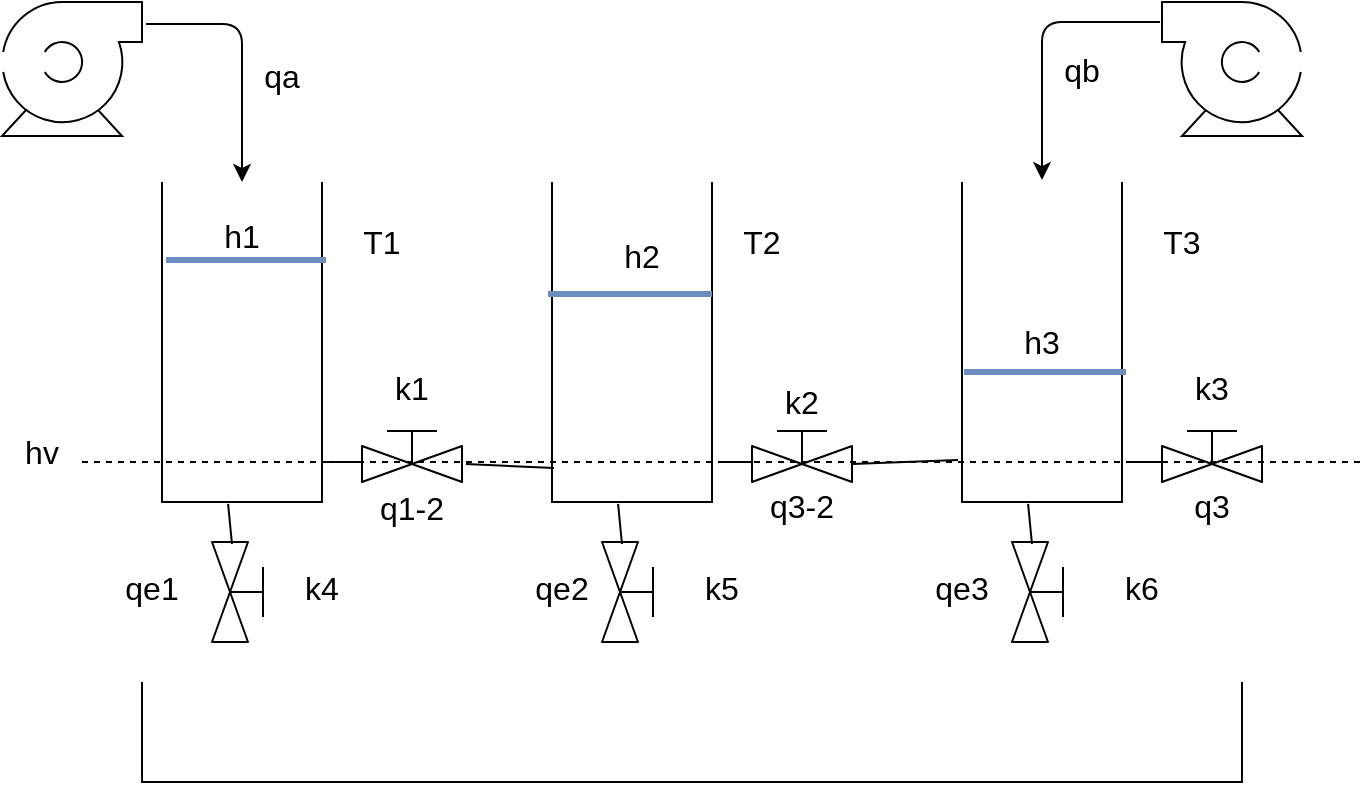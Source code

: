 <mxfile version="14.4.7" type="github">
  <diagram id="OqSoWsy9WN5iQrvl1fk3" name="Page-1">
    <mxGraphModel dx="3204" dy="1948" grid="1" gridSize="10" guides="1" tooltips="1" connect="1" arrows="1" fold="1" page="1" pageScale="1" pageWidth="700" pageHeight="500" math="0" shadow="0">
      <root>
        <mxCell id="0" />
        <mxCell id="1" parent="0" />
        <mxCell id="8x7_KLHhIjP_u6BnP_I0-1" value="" style="shape=mxgraph.pid.vessels.container,_tank,_cistern;html=1;pointerEvents=1;align=center;verticalLabelPosition=bottom;verticalAlign=top;dashed=0;" vertex="1" parent="1">
          <mxGeometry x="90" y="140" width="80" height="160" as="geometry" />
        </mxCell>
        <mxCell id="8x7_KLHhIjP_u6BnP_I0-5" value="" style="verticalLabelPosition=bottom;align=center;html=1;verticalAlign=top;pointerEvents=1;dashed=0;shape=mxgraph.pid2valves.valve;valveType=gate;actuator=man" vertex="1" parent="1">
          <mxGeometry x="190" y="260" width="50" height="30" as="geometry" />
        </mxCell>
        <mxCell id="8x7_KLHhIjP_u6BnP_I0-8" value="" style="verticalLabelPosition=bottom;align=center;html=1;verticalAlign=top;pointerEvents=1;dashed=0;shape=mxgraph.pid2valves.valve;valveType=gate;actuator=man;rotation=90;" vertex="1" parent="1">
          <mxGeometry x="105" y="330" width="50" height="30" as="geometry" />
        </mxCell>
        <mxCell id="8x7_KLHhIjP_u6BnP_I0-12" value="" style="endArrow=none;html=1;exitX=0.02;exitY=0.667;exitDx=0;exitDy=0;exitPerimeter=0;entryX=0.413;entryY=1.006;entryDx=0;entryDy=0;entryPerimeter=0;" edge="1" parent="1" source="8x7_KLHhIjP_u6BnP_I0-8" target="8x7_KLHhIjP_u6BnP_I0-1">
          <mxGeometry width="50" height="50" relative="1" as="geometry">
            <mxPoint x="30" y="450" as="sourcePoint" />
            <mxPoint x="80" y="310" as="targetPoint" />
          </mxGeometry>
        </mxCell>
        <mxCell id="8x7_KLHhIjP_u6BnP_I0-13" value="" style="endArrow=none;html=1;exitX=1.038;exitY=0.875;exitDx=0;exitDy=0;exitPerimeter=0;" edge="1" parent="1" source="8x7_KLHhIjP_u6BnP_I0-1">
          <mxGeometry width="50" height="50" relative="1" as="geometry">
            <mxPoint x="400" y="270" as="sourcePoint" />
            <mxPoint x="190" y="280" as="targetPoint" />
          </mxGeometry>
        </mxCell>
        <mxCell id="8x7_KLHhIjP_u6BnP_I0-14" value="" style="shape=mxgraph.pid.vessels.container,_tank,_cistern;html=1;pointerEvents=1;align=center;verticalLabelPosition=bottom;verticalAlign=top;dashed=0;" vertex="1" parent="1">
          <mxGeometry x="285" y="140" width="80" height="160" as="geometry" />
        </mxCell>
        <mxCell id="8x7_KLHhIjP_u6BnP_I0-15" value="" style="verticalLabelPosition=bottom;align=center;html=1;verticalAlign=top;pointerEvents=1;dashed=0;shape=mxgraph.pid2valves.valve;valveType=gate;actuator=man" vertex="1" parent="1">
          <mxGeometry x="385" y="260" width="50" height="30" as="geometry" />
        </mxCell>
        <mxCell id="8x7_KLHhIjP_u6BnP_I0-16" value="" style="verticalLabelPosition=bottom;align=center;html=1;verticalAlign=top;pointerEvents=1;dashed=0;shape=mxgraph.pid2valves.valve;valveType=gate;actuator=man;rotation=90;" vertex="1" parent="1">
          <mxGeometry x="300" y="330" width="50" height="30" as="geometry" />
        </mxCell>
        <mxCell id="8x7_KLHhIjP_u6BnP_I0-17" value="" style="endArrow=none;html=1;exitX=0.02;exitY=0.667;exitDx=0;exitDy=0;exitPerimeter=0;entryX=0.413;entryY=1.006;entryDx=0;entryDy=0;entryPerimeter=0;" edge="1" parent="1" source="8x7_KLHhIjP_u6BnP_I0-16" target="8x7_KLHhIjP_u6BnP_I0-14">
          <mxGeometry width="50" height="50" relative="1" as="geometry">
            <mxPoint x="225" y="450" as="sourcePoint" />
            <mxPoint x="275" y="310" as="targetPoint" />
          </mxGeometry>
        </mxCell>
        <mxCell id="8x7_KLHhIjP_u6BnP_I0-18" value="" style="endArrow=none;html=1;exitX=1.038;exitY=0.875;exitDx=0;exitDy=0;exitPerimeter=0;" edge="1" parent="1" source="8x7_KLHhIjP_u6BnP_I0-14">
          <mxGeometry width="50" height="50" relative="1" as="geometry">
            <mxPoint x="595" y="270" as="sourcePoint" />
            <mxPoint x="385" y="280" as="targetPoint" />
          </mxGeometry>
        </mxCell>
        <mxCell id="8x7_KLHhIjP_u6BnP_I0-19" value="" style="shape=mxgraph.pid.vessels.container,_tank,_cistern;html=1;pointerEvents=1;align=center;verticalLabelPosition=bottom;verticalAlign=top;dashed=0;" vertex="1" parent="1">
          <mxGeometry x="490" y="140" width="80" height="160" as="geometry" />
        </mxCell>
        <mxCell id="8x7_KLHhIjP_u6BnP_I0-20" value="" style="verticalLabelPosition=bottom;align=center;html=1;verticalAlign=top;pointerEvents=1;dashed=0;shape=mxgraph.pid2valves.valve;valveType=gate;actuator=man" vertex="1" parent="1">
          <mxGeometry x="590" y="260" width="50" height="30" as="geometry" />
        </mxCell>
        <mxCell id="8x7_KLHhIjP_u6BnP_I0-21" value="" style="verticalLabelPosition=bottom;align=center;html=1;verticalAlign=top;pointerEvents=1;dashed=0;shape=mxgraph.pid2valves.valve;valveType=gate;actuator=man;rotation=90;" vertex="1" parent="1">
          <mxGeometry x="505" y="330" width="50" height="30" as="geometry" />
        </mxCell>
        <mxCell id="8x7_KLHhIjP_u6BnP_I0-22" value="" style="endArrow=none;html=1;exitX=0.02;exitY=0.667;exitDx=0;exitDy=0;exitPerimeter=0;entryX=0.413;entryY=1.006;entryDx=0;entryDy=0;entryPerimeter=0;" edge="1" parent="1" source="8x7_KLHhIjP_u6BnP_I0-21" target="8x7_KLHhIjP_u6BnP_I0-19">
          <mxGeometry width="50" height="50" relative="1" as="geometry">
            <mxPoint x="430" y="450" as="sourcePoint" />
            <mxPoint x="480" y="310" as="targetPoint" />
          </mxGeometry>
        </mxCell>
        <mxCell id="8x7_KLHhIjP_u6BnP_I0-23" value="" style="endArrow=none;html=1;exitX=1.038;exitY=0.875;exitDx=0;exitDy=0;exitPerimeter=0;" edge="1" parent="1" source="8x7_KLHhIjP_u6BnP_I0-19">
          <mxGeometry width="50" height="50" relative="1" as="geometry">
            <mxPoint x="800" y="270" as="sourcePoint" />
            <mxPoint x="590" y="280" as="targetPoint" />
          </mxGeometry>
        </mxCell>
        <mxCell id="8x7_KLHhIjP_u6BnP_I0-24" value="" style="endArrow=none;html=1;exitX=1.04;exitY=0.7;exitDx=0;exitDy=0;exitPerimeter=0;entryX=0.013;entryY=0.894;entryDx=0;entryDy=0;entryPerimeter=0;" edge="1" parent="1" source="8x7_KLHhIjP_u6BnP_I0-5" target="8x7_KLHhIjP_u6BnP_I0-14">
          <mxGeometry width="50" height="50" relative="1" as="geometry">
            <mxPoint x="400" y="270" as="sourcePoint" />
            <mxPoint x="450" y="220" as="targetPoint" />
          </mxGeometry>
        </mxCell>
        <mxCell id="8x7_KLHhIjP_u6BnP_I0-25" value="" style="endArrow=none;html=1;exitX=1;exitY=0.7;exitDx=0;exitDy=0;exitPerimeter=0;entryX=-0.025;entryY=0.869;entryDx=0;entryDy=0;entryPerimeter=0;" edge="1" parent="1" source="8x7_KLHhIjP_u6BnP_I0-15" target="8x7_KLHhIjP_u6BnP_I0-19">
          <mxGeometry width="50" height="50" relative="1" as="geometry">
            <mxPoint x="460" y="300" as="sourcePoint" />
            <mxPoint x="510" y="250" as="targetPoint" />
          </mxGeometry>
        </mxCell>
        <mxCell id="8x7_KLHhIjP_u6BnP_I0-26" value="" style="endArrow=none;dashed=1;html=1;" edge="1" parent="1">
          <mxGeometry width="50" height="50" relative="1" as="geometry">
            <mxPoint x="50" y="280" as="sourcePoint" />
            <mxPoint x="690" y="280" as="targetPoint" />
          </mxGeometry>
        </mxCell>
        <mxCell id="8x7_KLHhIjP_u6BnP_I0-28" value="" style="shape=mxgraph.pid.pumps.centrifugal_pump_1;html=1;pointerEvents=1;align=center;verticalLabelPosition=bottom;verticalAlign=top;dashed=0;" vertex="1" parent="1">
          <mxGeometry x="10" y="50" width="70" height="67" as="geometry" />
        </mxCell>
        <mxCell id="8x7_KLHhIjP_u6BnP_I0-29" value="" style="shape=mxgraph.pid.pumps.centrifugal_pump_3;html=1;pointerEvents=1;align=center;verticalLabelPosition=bottom;verticalAlign=top;dashed=0;" vertex="1" parent="1">
          <mxGeometry x="590" y="50" width="70" height="67" as="geometry" />
        </mxCell>
        <mxCell id="8x7_KLHhIjP_u6BnP_I0-30" value="" style="endArrow=classic;html=1;exitX=1.029;exitY=0.164;exitDx=0;exitDy=0;exitPerimeter=0;edgeStyle=orthogonalEdgeStyle;startArrow=none;startFill=0;endFill=1;" edge="1" parent="1" source="8x7_KLHhIjP_u6BnP_I0-28" target="8x7_KLHhIjP_u6BnP_I0-1">
          <mxGeometry width="50" height="50" relative="1" as="geometry">
            <mxPoint x="390" y="190" as="sourcePoint" />
            <mxPoint x="130" y="61" as="targetPoint" />
          </mxGeometry>
        </mxCell>
        <mxCell id="8x7_KLHhIjP_u6BnP_I0-31" value="" style="endArrow=none;html=1;edgeStyle=orthogonalEdgeStyle;entryX=-0.014;entryY=0.149;entryDx=0;entryDy=0;entryPerimeter=0;exitX=0.5;exitY=-0.006;exitDx=0;exitDy=0;exitPerimeter=0;startArrow=classic;startFill=1;" edge="1" parent="1" source="8x7_KLHhIjP_u6BnP_I0-19" target="8x7_KLHhIjP_u6BnP_I0-29">
          <mxGeometry width="50" height="50" relative="1" as="geometry">
            <mxPoint x="390" y="190" as="sourcePoint" />
            <mxPoint x="440" y="140" as="targetPoint" />
          </mxGeometry>
        </mxCell>
        <mxCell id="8x7_KLHhIjP_u6BnP_I0-32" value="" style="shape=mxgraph.pid.vessels.container,_tank,_cistern;html=1;pointerEvents=1;align=center;verticalLabelPosition=bottom;verticalAlign=top;dashed=0;" vertex="1" parent="1">
          <mxGeometry x="80" y="390" width="550" height="50" as="geometry" />
        </mxCell>
        <mxCell id="8x7_KLHhIjP_u6BnP_I0-33" value="T1" style="text;html=1;strokeColor=none;fillColor=none;align=center;verticalAlign=middle;whiteSpace=wrap;rounded=0;fontSize=16;" vertex="1" parent="1">
          <mxGeometry x="180" y="160" width="40" height="20" as="geometry" />
        </mxCell>
        <mxCell id="8x7_KLHhIjP_u6BnP_I0-35" value="T2" style="text;html=1;strokeColor=none;fillColor=none;align=center;verticalAlign=middle;whiteSpace=wrap;rounded=0;fontSize=16;" vertex="1" parent="1">
          <mxGeometry x="370" y="160" width="40" height="20" as="geometry" />
        </mxCell>
        <mxCell id="8x7_KLHhIjP_u6BnP_I0-36" value="T3" style="text;html=1;strokeColor=none;fillColor=none;align=center;verticalAlign=middle;whiteSpace=wrap;rounded=0;fontSize=16;" vertex="1" parent="1">
          <mxGeometry x="580" y="160" width="40" height="20" as="geometry" />
        </mxCell>
        <mxCell id="8x7_KLHhIjP_u6BnP_I0-37" value="qa" style="text;html=1;strokeColor=none;fillColor=none;align=center;verticalAlign=middle;whiteSpace=wrap;rounded=0;fontSize=16;" vertex="1" parent="1">
          <mxGeometry x="130" y="73.5" width="40" height="26.5" as="geometry" />
        </mxCell>
        <mxCell id="8x7_KLHhIjP_u6BnP_I0-38" value="qb" style="text;html=1;strokeColor=none;fillColor=none;align=center;verticalAlign=middle;whiteSpace=wrap;rounded=0;fontSize=16;" vertex="1" parent="1">
          <mxGeometry x="530" y="73.5" width="40" height="20" as="geometry" />
        </mxCell>
        <mxCell id="8x7_KLHhIjP_u6BnP_I0-39" value="" style="endArrow=none;html=1;fontSize=16;fillColor=#dae8fc;strokeColor=#6c8ebf;exitX=0.025;exitY=0.244;exitDx=0;exitDy=0;exitPerimeter=0;entryX=1.025;entryY=0.244;entryDx=0;entryDy=0;entryPerimeter=0;strokeWidth=3;" edge="1" parent="1" source="8x7_KLHhIjP_u6BnP_I0-1" target="8x7_KLHhIjP_u6BnP_I0-1">
          <mxGeometry width="50" height="50" relative="1" as="geometry">
            <mxPoint x="235" y="111.75" as="sourcePoint" />
            <mxPoint x="285" y="61.75" as="targetPoint" />
          </mxGeometry>
        </mxCell>
        <mxCell id="8x7_KLHhIjP_u6BnP_I0-40" value="" style="endArrow=none;html=1;fontSize=16;fillColor=#dae8fc;strokeColor=#6c8ebf;exitX=-0.025;exitY=0.35;exitDx=0;exitDy=0;exitPerimeter=0;entryX=1;entryY=0.35;entryDx=0;entryDy=0;entryPerimeter=0;strokeWidth=3;" edge="1" parent="1" source="8x7_KLHhIjP_u6BnP_I0-14" target="8x7_KLHhIjP_u6BnP_I0-14">
          <mxGeometry width="50" height="50" relative="1" as="geometry">
            <mxPoint x="102" y="189.04" as="sourcePoint" />
            <mxPoint x="182" y="189.04" as="targetPoint" />
          </mxGeometry>
        </mxCell>
        <mxCell id="8x7_KLHhIjP_u6BnP_I0-41" value="" style="endArrow=none;html=1;fontSize=16;fillColor=#dae8fc;strokeColor=#6c8ebf;entryX=1.025;entryY=0.594;entryDx=0;entryDy=0;entryPerimeter=0;strokeWidth=3;" edge="1" parent="1" target="8x7_KLHhIjP_u6BnP_I0-19">
          <mxGeometry width="50" height="50" relative="1" as="geometry">
            <mxPoint x="491" y="235" as="sourcePoint" />
            <mxPoint x="375" y="206" as="targetPoint" />
          </mxGeometry>
        </mxCell>
        <mxCell id="8x7_KLHhIjP_u6BnP_I0-42" value="h1" style="text;html=1;strokeColor=none;fillColor=none;align=center;verticalAlign=middle;whiteSpace=wrap;rounded=0;fontSize=16;" vertex="1" parent="1">
          <mxGeometry x="110" y="153.5" width="40" height="26.5" as="geometry" />
        </mxCell>
        <mxCell id="8x7_KLHhIjP_u6BnP_I0-43" value="h2" style="text;html=1;strokeColor=none;fillColor=none;align=center;verticalAlign=middle;whiteSpace=wrap;rounded=0;fontSize=16;" vertex="1" parent="1">
          <mxGeometry x="310" y="163.5" width="40" height="26.5" as="geometry" />
        </mxCell>
        <mxCell id="8x7_KLHhIjP_u6BnP_I0-44" value="h3" style="text;html=1;strokeColor=none;fillColor=none;align=center;verticalAlign=middle;whiteSpace=wrap;rounded=0;fontSize=16;" vertex="1" parent="1">
          <mxGeometry x="510" y="206.75" width="40" height="26.5" as="geometry" />
        </mxCell>
        <mxCell id="8x7_KLHhIjP_u6BnP_I0-45" value="hv" style="text;html=1;strokeColor=none;fillColor=none;align=center;verticalAlign=middle;whiteSpace=wrap;rounded=0;fontSize=16;" vertex="1" parent="1">
          <mxGeometry x="10" y="261.75" width="40" height="26.5" as="geometry" />
        </mxCell>
        <mxCell id="8x7_KLHhIjP_u6BnP_I0-46" value="q1-2" style="text;html=1;strokeColor=none;fillColor=none;align=center;verticalAlign=middle;whiteSpace=wrap;rounded=0;fontSize=16;" vertex="1" parent="1">
          <mxGeometry x="195" y="290" width="40" height="26.5" as="geometry" />
        </mxCell>
        <mxCell id="8x7_KLHhIjP_u6BnP_I0-47" value="q3-2" style="text;html=1;strokeColor=none;fillColor=none;align=center;verticalAlign=middle;whiteSpace=wrap;rounded=0;fontSize=16;" vertex="1" parent="1">
          <mxGeometry x="390" y="288.25" width="40" height="26.5" as="geometry" />
        </mxCell>
        <mxCell id="8x7_KLHhIjP_u6BnP_I0-48" value="q3" style="text;html=1;strokeColor=none;fillColor=none;align=center;verticalAlign=middle;whiteSpace=wrap;rounded=0;fontSize=16;" vertex="1" parent="1">
          <mxGeometry x="595" y="288.25" width="40" height="26.5" as="geometry" />
        </mxCell>
        <mxCell id="8x7_KLHhIjP_u6BnP_I0-49" value="qe1" style="text;html=1;strokeColor=none;fillColor=none;align=center;verticalAlign=middle;whiteSpace=wrap;rounded=0;fontSize=16;" vertex="1" parent="1">
          <mxGeometry x="65" y="330" width="40" height="26.5" as="geometry" />
        </mxCell>
        <mxCell id="8x7_KLHhIjP_u6BnP_I0-50" value="qe2" style="text;html=1;strokeColor=none;fillColor=none;align=center;verticalAlign=middle;whiteSpace=wrap;rounded=0;fontSize=16;" vertex="1" parent="1">
          <mxGeometry x="270" y="330" width="40" height="26.5" as="geometry" />
        </mxCell>
        <mxCell id="8x7_KLHhIjP_u6BnP_I0-51" value="qe3" style="text;html=1;strokeColor=none;fillColor=none;align=center;verticalAlign=middle;whiteSpace=wrap;rounded=0;fontSize=16;" vertex="1" parent="1">
          <mxGeometry x="470" y="330" width="40" height="26.5" as="geometry" />
        </mxCell>
        <mxCell id="8x7_KLHhIjP_u6BnP_I0-53" value="k1" style="text;html=1;strokeColor=none;fillColor=none;align=center;verticalAlign=middle;whiteSpace=wrap;rounded=0;fontSize=16;" vertex="1" parent="1">
          <mxGeometry x="195" y="233" width="40" height="20" as="geometry" />
        </mxCell>
        <mxCell id="8x7_KLHhIjP_u6BnP_I0-54" value="k2" style="text;html=1;strokeColor=none;fillColor=none;align=center;verticalAlign=middle;whiteSpace=wrap;rounded=0;fontSize=16;" vertex="1" parent="1">
          <mxGeometry x="390" y="240" width="40" height="20" as="geometry" />
        </mxCell>
        <mxCell id="8x7_KLHhIjP_u6BnP_I0-55" value="k3" style="text;html=1;strokeColor=none;fillColor=none;align=center;verticalAlign=middle;whiteSpace=wrap;rounded=0;fontSize=16;" vertex="1" parent="1">
          <mxGeometry x="595" y="233.25" width="40" height="20" as="geometry" />
        </mxCell>
        <mxCell id="8x7_KLHhIjP_u6BnP_I0-56" value="k4" style="text;html=1;strokeColor=none;fillColor=none;align=center;verticalAlign=middle;whiteSpace=wrap;rounded=0;fontSize=16;" vertex="1" parent="1">
          <mxGeometry x="150" y="333.25" width="40" height="20" as="geometry" />
        </mxCell>
        <mxCell id="8x7_KLHhIjP_u6BnP_I0-57" value="k5" style="text;html=1;strokeColor=none;fillColor=none;align=center;verticalAlign=middle;whiteSpace=wrap;rounded=0;fontSize=16;" vertex="1" parent="1">
          <mxGeometry x="350" y="333.25" width="40" height="20" as="geometry" />
        </mxCell>
        <mxCell id="8x7_KLHhIjP_u6BnP_I0-58" value="k6" style="text;html=1;strokeColor=none;fillColor=none;align=center;verticalAlign=middle;whiteSpace=wrap;rounded=0;fontSize=16;" vertex="1" parent="1">
          <mxGeometry x="560" y="333.25" width="40" height="20" as="geometry" />
        </mxCell>
      </root>
    </mxGraphModel>
  </diagram>
</mxfile>

